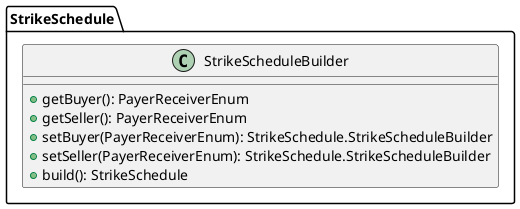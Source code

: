 @startuml

    class StrikeSchedule.StrikeScheduleBuilder [[StrikeSchedule.StrikeScheduleBuilder.html]] {
        +getBuyer(): PayerReceiverEnum
        +getSeller(): PayerReceiverEnum
        +setBuyer(PayerReceiverEnum): StrikeSchedule.StrikeScheduleBuilder
        +setSeller(PayerReceiverEnum): StrikeSchedule.StrikeScheduleBuilder
        +build(): StrikeSchedule
    }

@enduml
